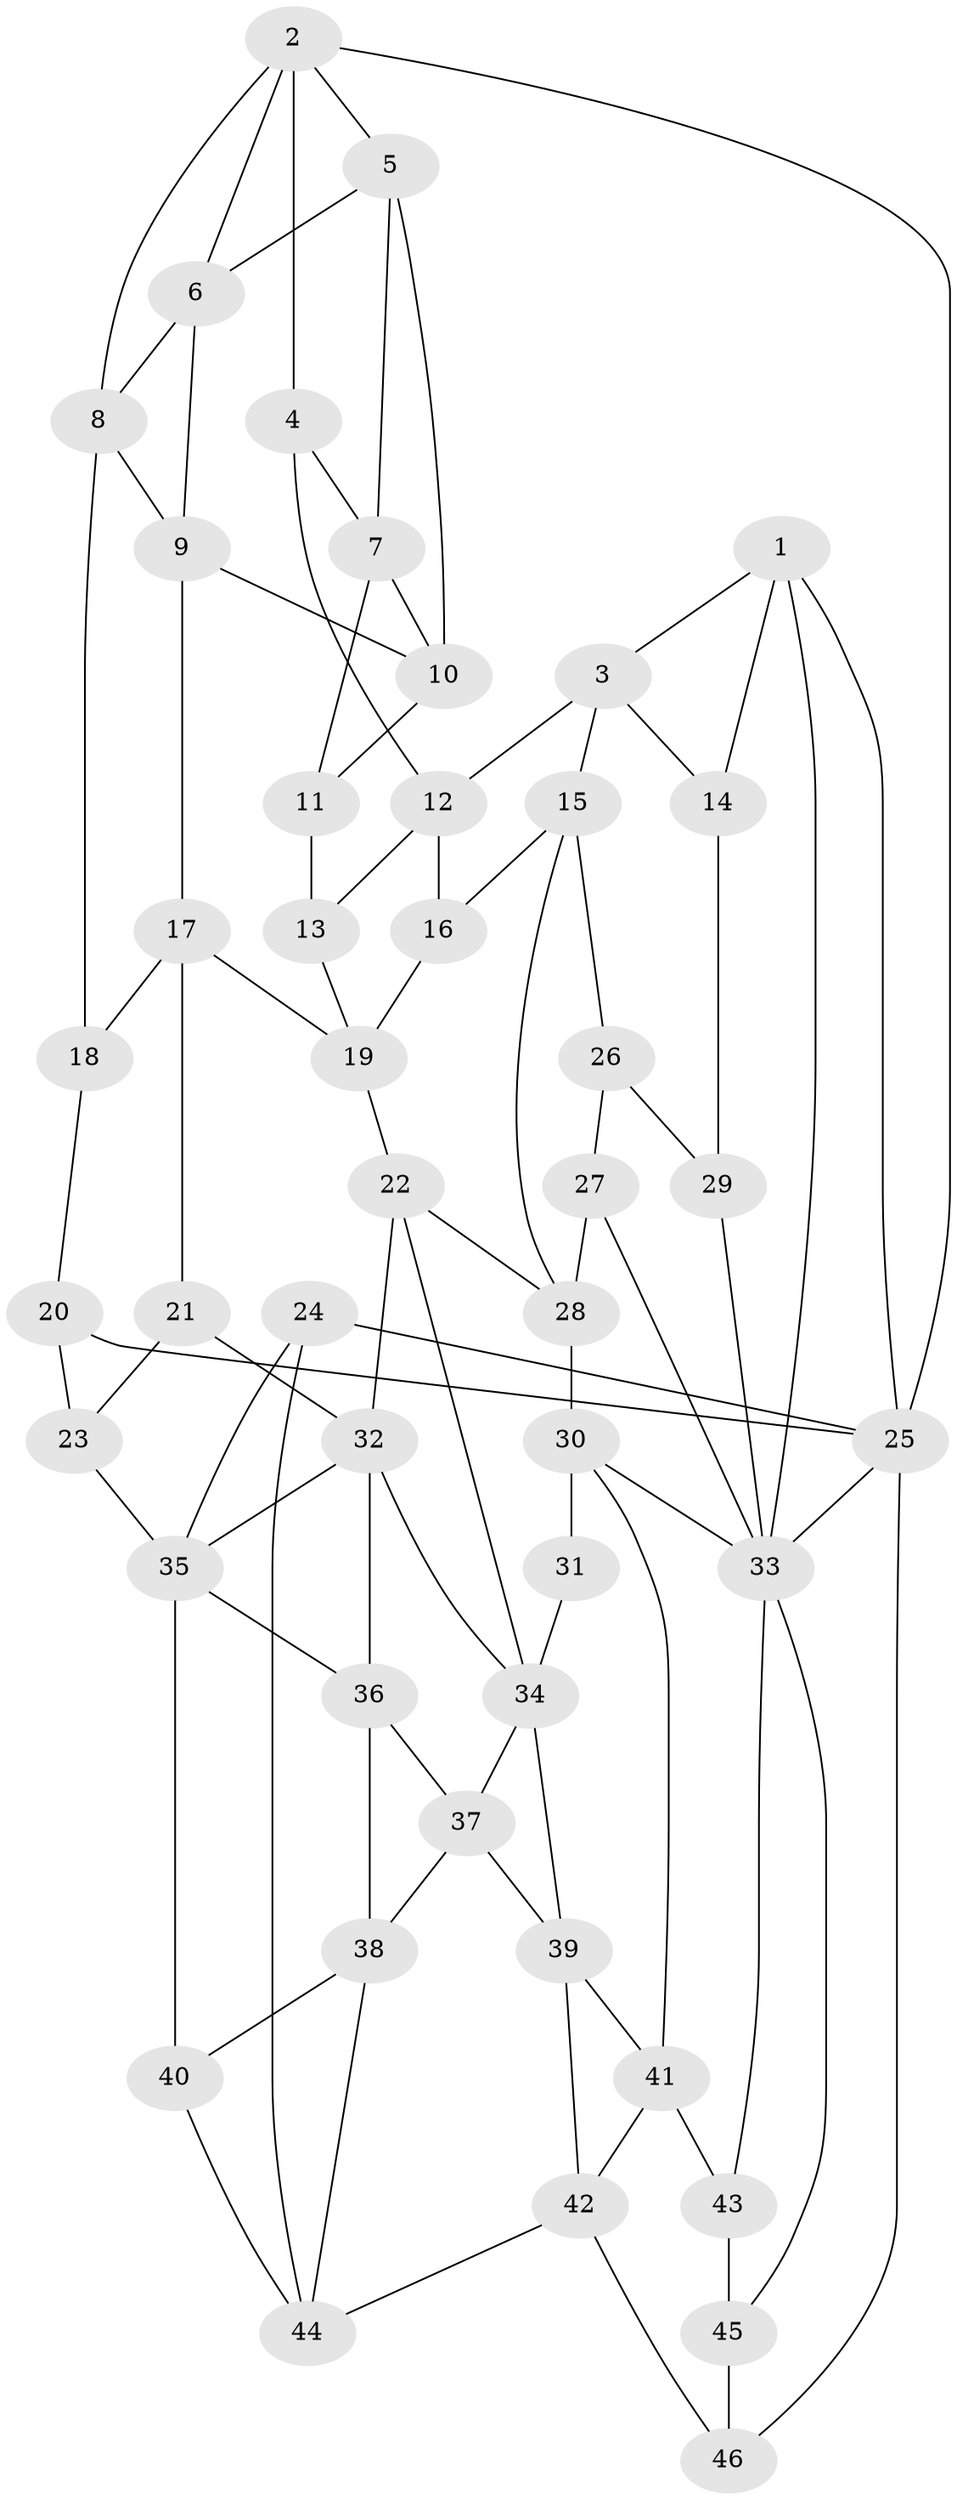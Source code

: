 // original degree distribution, {3: 0.021739130434782608, 6: 0.21739130434782608, 5: 0.5217391304347826, 4: 0.2391304347826087}
// Generated by graph-tools (version 1.1) at 2025/27/03/09/25 03:27:13]
// undirected, 46 vertices, 87 edges
graph export_dot {
graph [start="1"]
  node [color=gray90,style=filled];
  1;
  2;
  3;
  4;
  5;
  6;
  7;
  8;
  9;
  10;
  11;
  12;
  13;
  14;
  15;
  16;
  17;
  18;
  19;
  20;
  21;
  22;
  23;
  24;
  25;
  26;
  27;
  28;
  29;
  30;
  31;
  32;
  33;
  34;
  35;
  36;
  37;
  38;
  39;
  40;
  41;
  42;
  43;
  44;
  45;
  46;
  1 -- 3 [weight=1.0];
  1 -- 14 [weight=1.0];
  1 -- 25 [weight=1.0];
  1 -- 33 [weight=1.0];
  2 -- 4 [weight=1.0];
  2 -- 5 [weight=1.0];
  2 -- 6 [weight=1.0];
  2 -- 8 [weight=1.0];
  2 -- 25 [weight=1.0];
  3 -- 12 [weight=1.0];
  3 -- 14 [weight=1.0];
  3 -- 15 [weight=1.0];
  4 -- 7 [weight=1.0];
  4 -- 12 [weight=1.0];
  5 -- 6 [weight=1.0];
  5 -- 7 [weight=1.0];
  5 -- 10 [weight=1.0];
  6 -- 8 [weight=1.0];
  6 -- 9 [weight=1.0];
  7 -- 10 [weight=1.0];
  7 -- 11 [weight=1.0];
  8 -- 9 [weight=1.0];
  8 -- 18 [weight=1.0];
  9 -- 10 [weight=1.0];
  9 -- 17 [weight=1.0];
  10 -- 11 [weight=1.0];
  11 -- 13 [weight=2.0];
  12 -- 13 [weight=1.0];
  12 -- 16 [weight=1.0];
  13 -- 19 [weight=1.0];
  14 -- 29 [weight=1.0];
  15 -- 16 [weight=1.0];
  15 -- 26 [weight=1.0];
  15 -- 28 [weight=1.0];
  16 -- 19 [weight=1.0];
  17 -- 18 [weight=1.0];
  17 -- 19 [weight=1.0];
  17 -- 21 [weight=1.0];
  18 -- 20 [weight=1.0];
  19 -- 22 [weight=1.0];
  20 -- 23 [weight=2.0];
  20 -- 25 [weight=1.0];
  21 -- 23 [weight=1.0];
  21 -- 32 [weight=2.0];
  22 -- 28 [weight=1.0];
  22 -- 32 [weight=1.0];
  22 -- 34 [weight=1.0];
  23 -- 35 [weight=1.0];
  24 -- 25 [weight=1.0];
  24 -- 35 [weight=1.0];
  24 -- 44 [weight=1.0];
  25 -- 33 [weight=1.0];
  25 -- 46 [weight=1.0];
  26 -- 27 [weight=1.0];
  26 -- 29 [weight=2.0];
  27 -- 28 [weight=1.0];
  27 -- 33 [weight=1.0];
  28 -- 30 [weight=1.0];
  29 -- 33 [weight=1.0];
  30 -- 31 [weight=1.0];
  30 -- 33 [weight=1.0];
  30 -- 41 [weight=1.0];
  31 -- 34 [weight=2.0];
  32 -- 34 [weight=1.0];
  32 -- 35 [weight=1.0];
  32 -- 36 [weight=1.0];
  33 -- 43 [weight=1.0];
  33 -- 45 [weight=1.0];
  34 -- 37 [weight=1.0];
  34 -- 39 [weight=1.0];
  35 -- 36 [weight=1.0];
  35 -- 40 [weight=1.0];
  36 -- 37 [weight=1.0];
  36 -- 38 [weight=1.0];
  37 -- 38 [weight=1.0];
  37 -- 39 [weight=1.0];
  38 -- 40 [weight=1.0];
  38 -- 44 [weight=1.0];
  39 -- 41 [weight=1.0];
  39 -- 42 [weight=1.0];
  40 -- 44 [weight=1.0];
  41 -- 42 [weight=1.0];
  41 -- 43 [weight=1.0];
  42 -- 44 [weight=1.0];
  42 -- 46 [weight=1.0];
  43 -- 45 [weight=2.0];
  45 -- 46 [weight=1.0];
}
